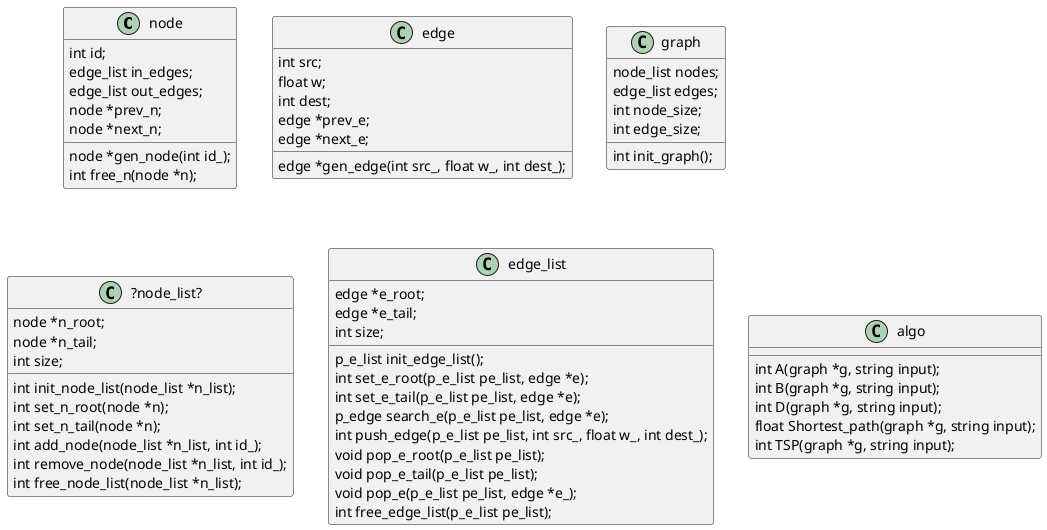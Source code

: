 @startuml

'graph -> edge_list
'graph -> node_list
'node_list --> node
'edge_list --> edge
'algo --> graph


class node{
int id;
edge_list in_edges;
edge_list out_edges;
node *prev_n;
node *next_n;
node *gen_node(int id_);
int free_n(node *n);
}

class edge{
int src;
float w;
int dest;
edge *prev_e;
edge *next_e;
edge *gen_edge(int src_, float w_, int dest_);
}

class graph{
node_list nodes;
edge_list edges;
int node_size;
int edge_size;
int init_graph();
'void add_node(graph *g, int id);
'void remove_node(graph *g, int id);
'void add_edge(graph *g, int src, float w, int dest);
'void add_Edge(graph *g, edge e);
'void remove_edge(graph *g, int src, int dest);
}

class ?node_list?{
node *n_root;
node *n_tail;
int size;
int init_node_list(node_list *n_list);
int set_n_root(node *n);
int set_n_tail(node *n);
int add_node(node_list *n_list, int id_);
int remove_node(node_list *n_list, int id_);
int free_node_list(node_list *n_list);
}
class edge_list{
edge *e_root;
edge *e_tail;
int size;
p_e_list init_edge_list();
int set_e_root(p_e_list pe_list, edge *e);
int set_e_tail(p_e_list pe_list, edge *e);
p_edge search_e(p_e_list pe_list, edge *e);
int push_edge(p_e_list pe_list, int src_, float w_, int dest_);
void pop_e_root(p_e_list pe_list);
void pop_e_tail(p_e_list pe_list);
void pop_e(p_e_list pe_list, edge *e_);
int free_edge_list(p_e_list pe_list);
}

class algo{
int A(graph *g, string input);
int B(graph *g, string input);
int D(graph *g, string input);
float Shortest_path(graph *g, string input);
int TSP(graph *g, string input);
}

@enduml